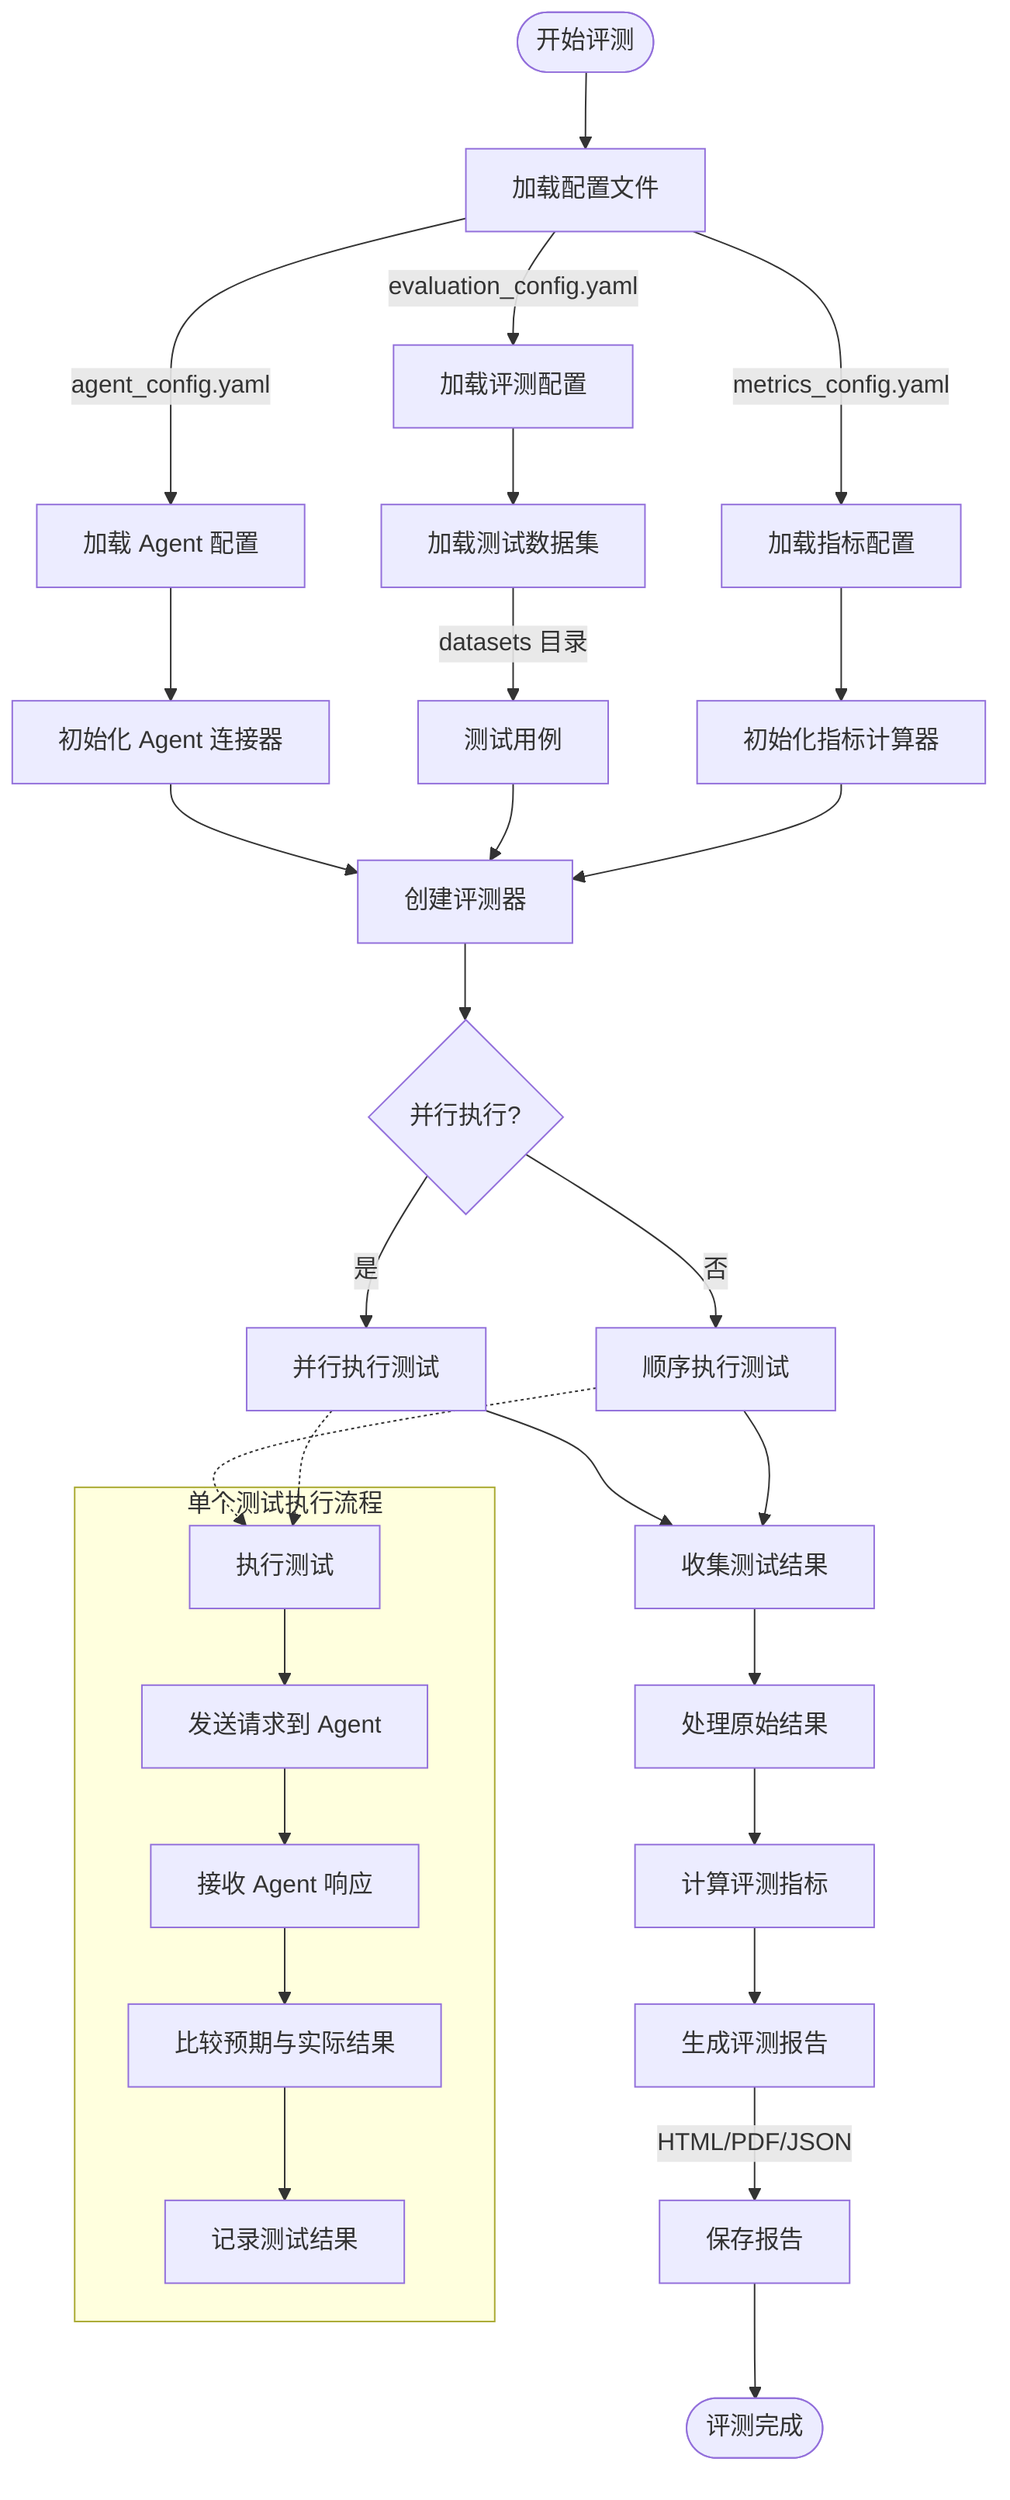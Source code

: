 flowchart TD
  Start([开始评测]) --> LoadConfig[加载配置文件]
  LoadConfig --> |agent_config.yaml| AgentConfig[加载 Agent 配置]
  LoadConfig --> |evaluation_config.yaml| EvalConfig[加载评测配置]
  LoadConfig --> |metrics_config.yaml| MetricsConfig[加载指标配置]
  
  AgentConfig --> InitConnector[初始化 Agent 连接器]
  EvalConfig --> LoadDataset[加载测试数据集]
  MetricsConfig --> InitMetrics[初始化指标计算器]
  
  LoadDataset --> |datasets 目录| TestCases[测试用例]
  
  InitConnector --> Evaluator[创建评测器]
  TestCases --> Evaluator
  InitMetrics --> Evaluator
  
  Evaluator --> ParallelCheck{并行执行?}
  ParallelCheck --> |是| ParallelExec[并行执行测试]
  ParallelCheck --> |否| SequentialExec[顺序执行测试]
  
  ParallelExec --> TestResults[收集测试结果]
  SequentialExec --> TestResults
  
  TestResults --> ProcessResults[处理原始结果]
  ProcessResults --> CalculateMetrics[计算评测指标]
  
  CalculateMetrics --> GenerateReport[生成评测报告]
  GenerateReport --> |HTML/PDF/JSON| SaveReport[保存报告]
  
  SaveReport --> End([评测完成])
  
  subgraph 单个测试执行流程
    TestExec[执行测试] --> SendRequest[发送请求到 Agent]
    SendRequest --> ReceiveResponse[接收 Agent 响应]
    ReceiveResponse --> CompareResults[比较预期与实际结果]
    CompareResults --> RecordResult[记录测试结果]
  end
  
  SequentialExec -.-> TestExec
  ParallelExec -.-> TestExec